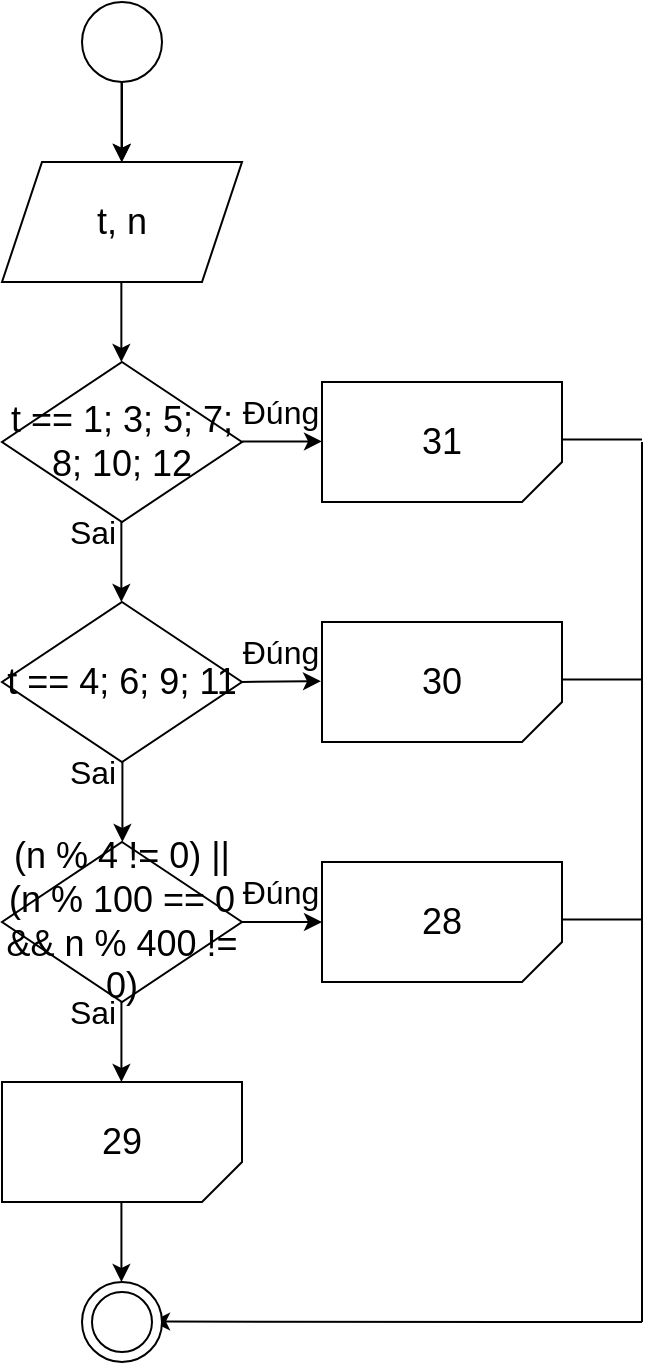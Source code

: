 <mxfile version="22.0.0" type="device">
  <diagram name="Page-1" id="LFoEJDrIkROvghh7rp6-">
    <mxGraphModel dx="898" dy="651" grid="1" gridSize="10" guides="1" tooltips="1" connect="1" arrows="1" fold="1" page="1" pageScale="1" pageWidth="827" pageHeight="1169" math="0" shadow="0">
      <root>
        <mxCell id="0" />
        <mxCell id="1" parent="0" />
        <mxCell id="md_hEC9lvGqwlU5XeiMO-130" value="" style="edgeStyle=orthogonalEdgeStyle;rounded=0;orthogonalLoop=1;jettySize=auto;html=1;" edge="1" parent="1" source="md_hEC9lvGqwlU5XeiMO-1" target="md_hEC9lvGqwlU5XeiMO-2">
          <mxGeometry relative="1" as="geometry" />
        </mxCell>
        <mxCell id="md_hEC9lvGqwlU5XeiMO-1" value="" style="ellipse;whiteSpace=wrap;html=1;aspect=fixed;" vertex="1" parent="1">
          <mxGeometry x="240" y="50" width="40" height="40" as="geometry" />
        </mxCell>
        <mxCell id="md_hEC9lvGqwlU5XeiMO-2" value="&lt;font style=&quot;font-size: 18px;&quot;&gt;t, n&lt;/font&gt;" style="shape=parallelogram;perimeter=parallelogramPerimeter;whiteSpace=wrap;html=1;fixedSize=1;" vertex="1" parent="1">
          <mxGeometry x="200" y="130" width="120" height="60" as="geometry" />
        </mxCell>
        <mxCell id="md_hEC9lvGqwlU5XeiMO-3" value="" style="endArrow=classic;html=1;rounded=0;" edge="1" parent="1">
          <mxGeometry width="50" height="50" relative="1" as="geometry">
            <mxPoint x="259.76" y="90" as="sourcePoint" />
            <mxPoint x="259.76" y="130" as="targetPoint" />
          </mxGeometry>
        </mxCell>
        <mxCell id="md_hEC9lvGqwlU5XeiMO-12" value="&lt;font style=&quot;font-size: 18px;&quot;&gt;t == 4; 6; 9; 11&lt;/font&gt;" style="rhombus;whiteSpace=wrap;html=1;" vertex="1" parent="1">
          <mxGeometry x="200" y="350" width="120" height="80" as="geometry" />
        </mxCell>
        <mxCell id="md_hEC9lvGqwlU5XeiMO-16" value="" style="endArrow=classic;html=1;rounded=0;" edge="1" parent="1">
          <mxGeometry width="50" height="50" relative="1" as="geometry">
            <mxPoint x="320" y="390" as="sourcePoint" />
            <mxPoint x="359.5" y="389.58" as="targetPoint" />
          </mxGeometry>
        </mxCell>
        <mxCell id="md_hEC9lvGqwlU5XeiMO-20" value="&lt;font size=&quot;3&quot;&gt;Đúng&lt;br&gt;&lt;/font&gt;" style="text;html=1;align=center;verticalAlign=middle;resizable=0;points=[];autosize=1;strokeColor=none;fillColor=none;" vertex="1" parent="1">
          <mxGeometry x="309" y="360" width="60" height="30" as="geometry" />
        </mxCell>
        <mxCell id="md_hEC9lvGqwlU5XeiMO-24" value="&lt;span style=&quot;font-size: 18px;&quot;&gt;(n % 4 != 0) || (n % 100 == 0 &amp;amp;&amp;amp; n % 400 != 0)&lt;br&gt;&lt;/span&gt;" style="rhombus;whiteSpace=wrap;html=1;" vertex="1" parent="1">
          <mxGeometry x="200" y="470" width="120" height="80" as="geometry" />
        </mxCell>
        <mxCell id="md_hEC9lvGqwlU5XeiMO-25" value="" style="endArrow=classic;html=1;rounded=0;exitX=1;exitY=0.5;exitDx=0;exitDy=0;" edge="1" parent="1" source="md_hEC9lvGqwlU5XeiMO-24">
          <mxGeometry width="50" height="50" relative="1" as="geometry">
            <mxPoint x="325" y="509.58" as="sourcePoint" />
            <mxPoint x="360" y="510" as="targetPoint" />
          </mxGeometry>
        </mxCell>
        <mxCell id="md_hEC9lvGqwlU5XeiMO-26" value="" style="endArrow=classic;html=1;rounded=0;" edge="1" parent="1">
          <mxGeometry width="50" height="50" relative="1" as="geometry">
            <mxPoint x="259.71" y="550" as="sourcePoint" />
            <mxPoint x="259.71" y="590" as="targetPoint" />
          </mxGeometry>
        </mxCell>
        <mxCell id="md_hEC9lvGqwlU5XeiMO-27" value="&lt;font size=&quot;3&quot;&gt;Sai&lt;/font&gt;" style="text;html=1;align=center;verticalAlign=middle;resizable=0;points=[];autosize=1;strokeColor=none;fillColor=none;" vertex="1" parent="1">
          <mxGeometry x="220" y="540" width="50" height="30" as="geometry" />
        </mxCell>
        <mxCell id="md_hEC9lvGqwlU5XeiMO-28" value="&lt;font size=&quot;3&quot;&gt;Đúng&lt;br&gt;&lt;/font&gt;" style="text;html=1;align=center;verticalAlign=middle;resizable=0;points=[];autosize=1;strokeColor=none;fillColor=none;" vertex="1" parent="1">
          <mxGeometry x="309" y="480" width="60" height="30" as="geometry" />
        </mxCell>
        <mxCell id="md_hEC9lvGqwlU5XeiMO-38" value="" style="endArrow=classic;html=1;rounded=0;" edge="1" parent="1">
          <mxGeometry width="50" height="50" relative="1" as="geometry">
            <mxPoint x="259.71" y="650" as="sourcePoint" />
            <mxPoint x="259.71" y="690" as="targetPoint" />
          </mxGeometry>
        </mxCell>
        <mxCell id="md_hEC9lvGqwlU5XeiMO-19" value="&lt;font size=&quot;3&quot;&gt;Sai&lt;/font&gt;" style="text;html=1;align=center;verticalAlign=middle;resizable=0;points=[];autosize=1;strokeColor=none;fillColor=none;" vertex="1" parent="1">
          <mxGeometry x="220" y="420" width="50" height="30" as="geometry" />
        </mxCell>
        <mxCell id="md_hEC9lvGqwlU5XeiMO-53" value="" style="endArrow=classic;html=1;rounded=0;" edge="1" parent="1">
          <mxGeometry width="50" height="50" relative="1" as="geometry">
            <mxPoint x="260.21" y="430" as="sourcePoint" />
            <mxPoint x="260.21" y="470" as="targetPoint" />
          </mxGeometry>
        </mxCell>
        <mxCell id="md_hEC9lvGqwlU5XeiMO-55" value="" style="endArrow=none;html=1;rounded=0;" edge="1" parent="1">
          <mxGeometry width="50" height="50" relative="1" as="geometry">
            <mxPoint x="520" y="710" as="sourcePoint" />
            <mxPoint x="520" y="270" as="targetPoint" />
          </mxGeometry>
        </mxCell>
        <mxCell id="md_hEC9lvGqwlU5XeiMO-56" value="" style="endArrow=classic;html=1;rounded=0;" edge="1" parent="1">
          <mxGeometry width="50" height="50" relative="1" as="geometry">
            <mxPoint x="520" y="710" as="sourcePoint" />
            <mxPoint x="275" y="709.78" as="targetPoint" />
          </mxGeometry>
        </mxCell>
        <mxCell id="md_hEC9lvGqwlU5XeiMO-60" value="" style="ellipse;whiteSpace=wrap;html=1;aspect=fixed;" vertex="1" parent="1">
          <mxGeometry x="240" y="690" width="40" height="40" as="geometry" />
        </mxCell>
        <mxCell id="md_hEC9lvGqwlU5XeiMO-61" value="" style="ellipse;whiteSpace=wrap;html=1;aspect=fixed;" vertex="1" parent="1">
          <mxGeometry x="245" y="695" width="30" height="30" as="geometry" />
        </mxCell>
        <mxCell id="md_hEC9lvGqwlU5XeiMO-83" value="&lt;font style=&quot;font-size: 18px;&quot;&gt;30&lt;br&gt;&lt;/font&gt;" style="shape=card;whiteSpace=wrap;html=1;flipH=1;flipV=1;size=20;" vertex="1" parent="1">
          <mxGeometry x="360" y="360" width="120" height="60" as="geometry" />
        </mxCell>
        <mxCell id="md_hEC9lvGqwlU5XeiMO-116" value="&lt;font style=&quot;font-size: 18px;&quot;&gt;29&lt;br&gt;&lt;/font&gt;" style="shape=card;whiteSpace=wrap;html=1;flipH=1;flipV=1;size=20;" vertex="1" parent="1">
          <mxGeometry x="200" y="590" width="120" height="60" as="geometry" />
        </mxCell>
        <mxCell id="md_hEC9lvGqwlU5XeiMO-118" value="&lt;font style=&quot;font-size: 18px;&quot;&gt;28&lt;br&gt;&lt;/font&gt;" style="shape=card;whiteSpace=wrap;html=1;flipH=1;flipV=1;size=20;" vertex="1" parent="1">
          <mxGeometry x="360" y="480" width="120" height="60" as="geometry" />
        </mxCell>
        <mxCell id="md_hEC9lvGqwlU5XeiMO-124" value="" style="endArrow=none;html=1;rounded=0;" edge="1" parent="1">
          <mxGeometry width="50" height="50" relative="1" as="geometry">
            <mxPoint x="480" y="268.75" as="sourcePoint" />
            <mxPoint x="520" y="268.75" as="targetPoint" />
          </mxGeometry>
        </mxCell>
        <mxCell id="md_hEC9lvGqwlU5XeiMO-134" value="" style="endArrow=classic;html=1;rounded=0;" edge="1" parent="1">
          <mxGeometry width="50" height="50" relative="1" as="geometry">
            <mxPoint x="259.68" y="310" as="sourcePoint" />
            <mxPoint x="259.68" y="350" as="targetPoint" />
          </mxGeometry>
        </mxCell>
        <mxCell id="md_hEC9lvGqwlU5XeiMO-153" value="&lt;font style=&quot;font-size: 18px;&quot;&gt;t == 1; 3; 5; 7; 8; 10; 12&lt;/font&gt;" style="rhombus;whiteSpace=wrap;html=1;" vertex="1" parent="1">
          <mxGeometry x="200" y="230" width="120" height="80" as="geometry" />
        </mxCell>
        <mxCell id="md_hEC9lvGqwlU5XeiMO-154" value="" style="endArrow=classic;html=1;rounded=0;" edge="1" parent="1">
          <mxGeometry width="50" height="50" relative="1" as="geometry">
            <mxPoint x="259.68" y="190" as="sourcePoint" />
            <mxPoint x="259.68" y="230" as="targetPoint" />
          </mxGeometry>
        </mxCell>
        <mxCell id="md_hEC9lvGqwlU5XeiMO-155" value="&lt;font style=&quot;font-size: 18px;&quot;&gt;31&lt;br&gt;&lt;/font&gt;" style="shape=card;whiteSpace=wrap;html=1;flipH=1;flipV=1;size=20;" vertex="1" parent="1">
          <mxGeometry x="360" y="240" width="120" height="60" as="geometry" />
        </mxCell>
        <mxCell id="md_hEC9lvGqwlU5XeiMO-156" value="" style="endArrow=classic;html=1;rounded=0;" edge="1" parent="1">
          <mxGeometry width="50" height="50" relative="1" as="geometry">
            <mxPoint x="320" y="269.7" as="sourcePoint" />
            <mxPoint x="360" y="269.7" as="targetPoint" />
          </mxGeometry>
        </mxCell>
        <mxCell id="md_hEC9lvGqwlU5XeiMO-157" value="&lt;font size=&quot;3&quot;&gt;Đúng&lt;br&gt;&lt;/font&gt;" style="text;html=1;align=center;verticalAlign=middle;resizable=0;points=[];autosize=1;strokeColor=none;fillColor=none;" vertex="1" parent="1">
          <mxGeometry x="309" y="240" width="60" height="30" as="geometry" />
        </mxCell>
        <mxCell id="md_hEC9lvGqwlU5XeiMO-158" value="&lt;font size=&quot;3&quot;&gt;Sai&lt;/font&gt;" style="text;html=1;align=center;verticalAlign=middle;resizable=0;points=[];autosize=1;strokeColor=none;fillColor=none;" vertex="1" parent="1">
          <mxGeometry x="220" y="300" width="50" height="30" as="geometry" />
        </mxCell>
        <mxCell id="md_hEC9lvGqwlU5XeiMO-159" value="" style="endArrow=none;html=1;rounded=0;" edge="1" parent="1">
          <mxGeometry width="50" height="50" relative="1" as="geometry">
            <mxPoint x="480" y="508.75" as="sourcePoint" />
            <mxPoint x="520" y="508.75" as="targetPoint" />
          </mxGeometry>
        </mxCell>
        <mxCell id="md_hEC9lvGqwlU5XeiMO-160" value="" style="endArrow=none;html=1;rounded=0;" edge="1" parent="1">
          <mxGeometry width="50" height="50" relative="1" as="geometry">
            <mxPoint x="480" y="388.75" as="sourcePoint" />
            <mxPoint x="520" y="388.75" as="targetPoint" />
          </mxGeometry>
        </mxCell>
      </root>
    </mxGraphModel>
  </diagram>
</mxfile>
